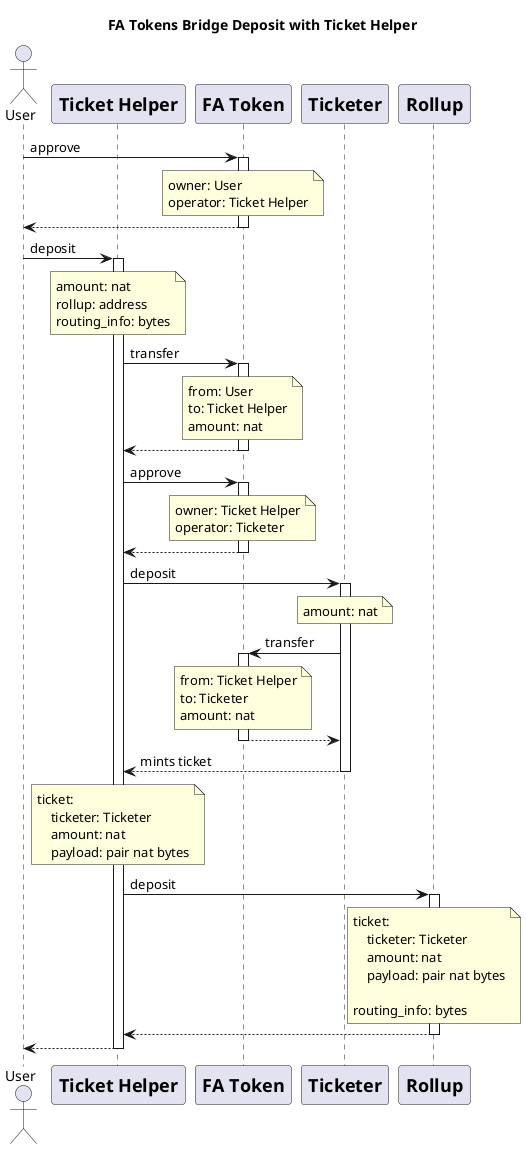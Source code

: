 @startuml
title FA Tokens Bridge Deposit with Ticket Helper
actor       User          as User
participant TicketHelper [
    =Ticket Helper
]
participant FAToken [
    =FA Token
]
participant Ticketer [
    =Ticketer
]
participant Rollup [
    =Rollup
]

User -> FAToken ++ : approve
note over FAToken: owner: User\noperator: Ticket Helper
FAToken --> User --

User -> TicketHelper ++ : deposit
note over TicketHelper : amount: nat\nrollup: address\nrouting_info: bytes

TicketHelper -> FAToken ++ : transfer
note over FAToken: from: User\nto: Ticket Helper\namount: nat
FAToken --> TicketHelper --

TicketHelper -> FAToken ++ : approve
note over FAToken: owner: Ticket Helper\noperator: Ticketer
FAToken --> TicketHelper --

TicketHelper -> Ticketer ++ : deposit
note over Ticketer : amount: nat

Ticketer -> FAToken ++ : transfer
note over FAToken: from: Ticket Helper\nto: Ticketer\namount: nat
FAToken --> Ticketer --

Ticketer --> TicketHelper -- : mints ticket
note over TicketHelper : ticket:\n    ticketer: Ticketer\n    amount: nat\n    payload: pair nat bytes

TicketHelper -> Rollup ++ : deposit
note over Rollup : ticket:\n    ticketer: Ticketer\n    amount: nat\n    payload: pair nat bytes\n\nrouting_info: bytes
Rollup --> TicketHelper --
TicketHelper --> User --

@enduml
